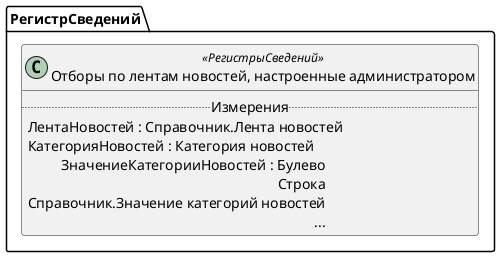 ﻿@startuml ОтборыПоЛентамНовостейОбщие
'!include templates.wsd
'..\include templates.wsd
class РегистрСведений.ОтборыПоЛентамНовостейОбщие as "Отборы по лентам новостей, настроенные администратором" <<РегистрыСведений>>
{
..Измерения..
ЛентаНовостей : Справочник.Лента новостей
КатегорияНовостей : Категория новостей
ЗначениеКатегорииНовостей : Булево\rСтрока\rСправочник.Значение категорий новостей\r...
}
@enduml

